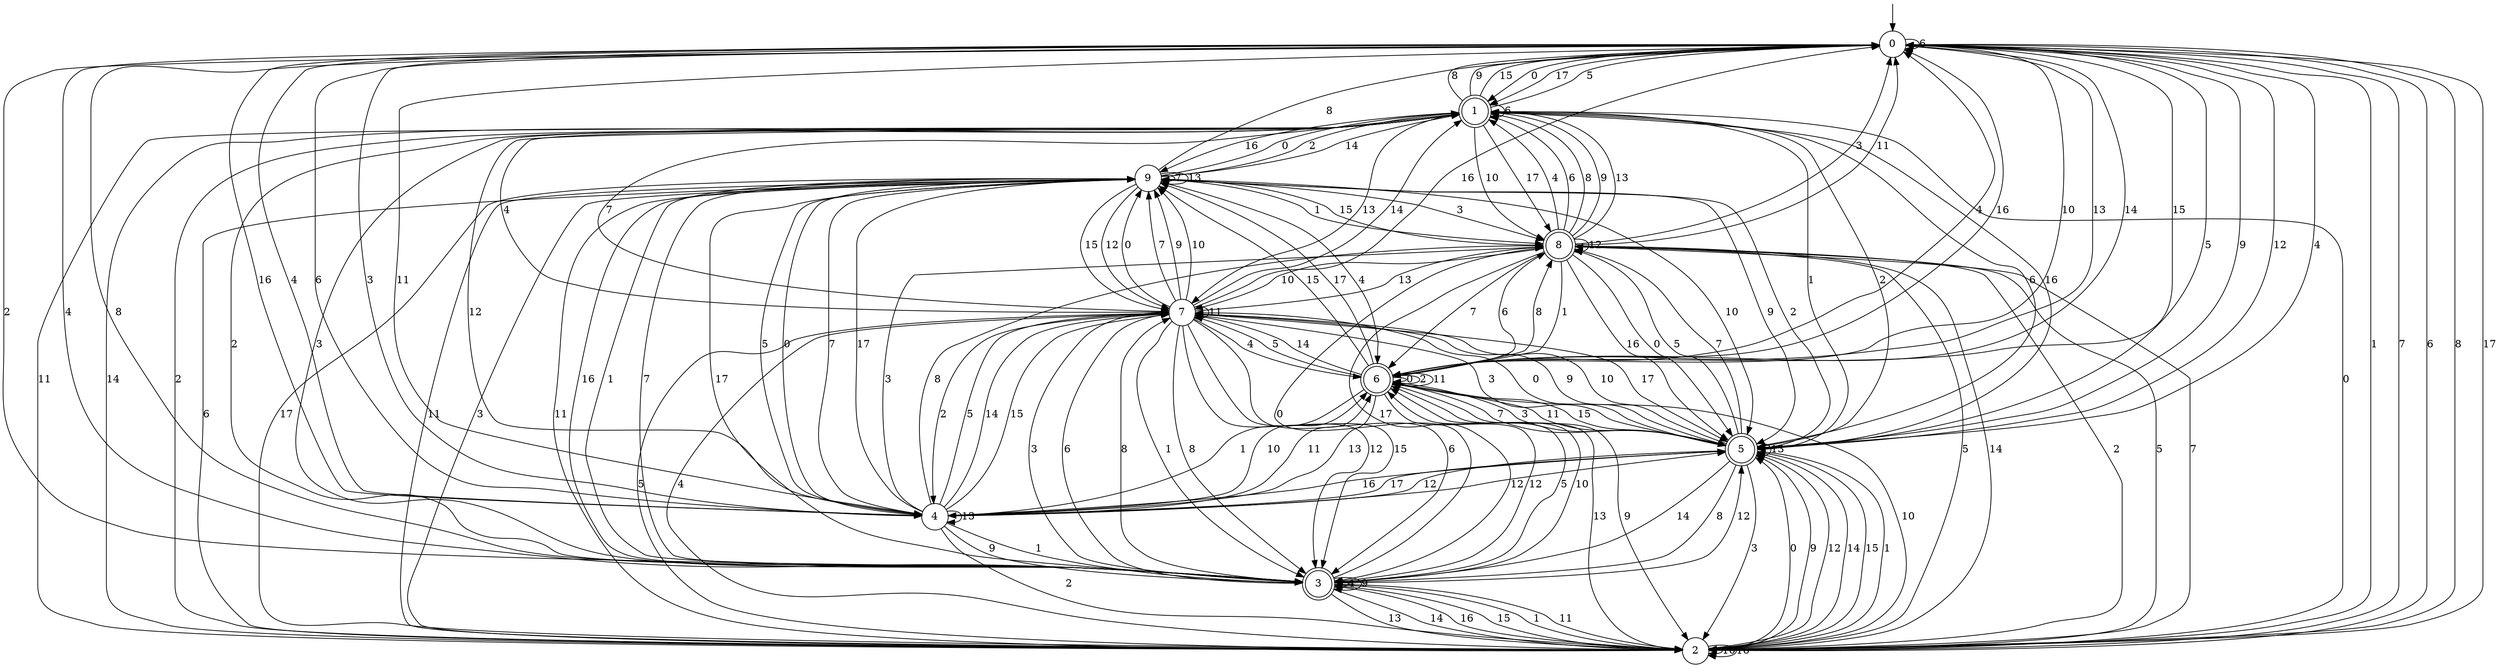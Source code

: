 digraph g {

	s0 [shape="circle" label="0"];
	s1 [shape="doublecircle" label="1"];
	s2 [shape="circle" label="2"];
	s3 [shape="doublecircle" label="3"];
	s4 [shape="circle" label="4"];
	s5 [shape="doublecircle" label="5"];
	s6 [shape="doublecircle" label="6"];
	s7 [shape="circle" label="7"];
	s8 [shape="doublecircle" label="8"];
	s9 [shape="circle" label="9"];
	s0 -> s1 [label="0"];
	s0 -> s2 [label="1"];
	s0 -> s3 [label="2"];
	s0 -> s4 [label="3"];
	s0 -> s3 [label="4"];
	s0 -> s5 [label="5"];
	s0 -> s0 [label="6"];
	s0 -> s2 [label="7"];
	s0 -> s3 [label="8"];
	s0 -> s5 [label="9"];
	s0 -> s6 [label="10"];
	s0 -> s4 [label="11"];
	s0 -> s5 [label="12"];
	s0 -> s6 [label="13"];
	s0 -> s6 [label="14"];
	s0 -> s6 [label="15"];
	s0 -> s4 [label="16"];
	s0 -> s1 [label="17"];
	s1 -> s2 [label="0"];
	s1 -> s5 [label="1"];
	s1 -> s5 [label="2"];
	s1 -> s3 [label="3"];
	s1 -> s7 [label="4"];
	s1 -> s0 [label="5"];
	s1 -> s1 [label="6"];
	s1 -> s7 [label="7"];
	s1 -> s0 [label="8"];
	s1 -> s0 [label="9"];
	s1 -> s8 [label="10"];
	s1 -> s2 [label="11"];
	s1 -> s4 [label="12"];
	s1 -> s7 [label="13"];
	s1 -> s2 [label="14"];
	s1 -> s0 [label="15"];
	s1 -> s9 [label="16"];
	s1 -> s8 [label="17"];
	s2 -> s5 [label="0"];
	s2 -> s3 [label="1"];
	s2 -> s1 [label="2"];
	s2 -> s9 [label="3"];
	s2 -> s7 [label="4"];
	s2 -> s8 [label="5"];
	s2 -> s0 [label="6"];
	s2 -> s8 [label="7"];
	s2 -> s0 [label="8"];
	s2 -> s5 [label="9"];
	s2 -> s2 [label="10"];
	s2 -> s9 [label="11"];
	s2 -> s5 [label="12"];
	s2 -> s6 [label="13"];
	s2 -> s5 [label="14"];
	s2 -> s5 [label="15"];
	s2 -> s2 [label="16"];
	s2 -> s0 [label="17"];
	s3 -> s8 [label="0"];
	s3 -> s9 [label="1"];
	s3 -> s1 [label="2"];
	s3 -> s7 [label="3"];
	s3 -> s3 [label="4"];
	s3 -> s6 [label="5"];
	s3 -> s7 [label="6"];
	s3 -> s9 [label="7"];
	s3 -> s7 [label="8"];
	s3 -> s3 [label="9"];
	s3 -> s6 [label="10"];
	s3 -> s2 [label="11"];
	s3 -> s5 [label="12"];
	s3 -> s2 [label="13"];
	s3 -> s2 [label="14"];
	s3 -> s2 [label="15"];
	s3 -> s2 [label="16"];
	s3 -> s9 [label="17"];
	s4 -> s9 [label="0"];
	s4 -> s3 [label="1"];
	s4 -> s2 [label="2"];
	s4 -> s8 [label="3"];
	s4 -> s0 [label="4"];
	s4 -> s7 [label="5"];
	s4 -> s0 [label="6"];
	s4 -> s9 [label="7"];
	s4 -> s8 [label="8"];
	s4 -> s3 [label="9"];
	s4 -> s6 [label="10"];
	s4 -> s6 [label="11"];
	s4 -> s5 [label="12"];
	s4 -> s4 [label="13"];
	s4 -> s7 [label="14"];
	s4 -> s7 [label="15"];
	s4 -> s5 [label="16"];
	s4 -> s9 [label="17"];
	s5 -> s7 [label="0"];
	s5 -> s2 [label="1"];
	s5 -> s9 [label="2"];
	s5 -> s2 [label="3"];
	s5 -> s0 [label="4"];
	s5 -> s8 [label="5"];
	s5 -> s1 [label="6"];
	s5 -> s8 [label="7"];
	s5 -> s3 [label="8"];
	s5 -> s7 [label="9"];
	s5 -> s7 [label="10"];
	s5 -> s6 [label="11"];
	s5 -> s4 [label="12"];
	s5 -> s5 [label="13"];
	s5 -> s3 [label="14"];
	s5 -> s6 [label="15"];
	s5 -> s1 [label="16"];
	s5 -> s4 [label="17"];
	s6 -> s6 [label="0"];
	s6 -> s4 [label="1"];
	s6 -> s6 [label="2"];
	s6 -> s5 [label="3"];
	s6 -> s0 [label="4"];
	s6 -> s7 [label="5"];
	s6 -> s8 [label="6"];
	s6 -> s5 [label="7"];
	s6 -> s8 [label="8"];
	s6 -> s2 [label="9"];
	s6 -> s2 [label="10"];
	s6 -> s6 [label="11"];
	s6 -> s3 [label="12"];
	s6 -> s4 [label="13"];
	s6 -> s7 [label="14"];
	s6 -> s9 [label="15"];
	s6 -> s0 [label="16"];
	s6 -> s9 [label="17"];
	s7 -> s9 [label="0"];
	s7 -> s3 [label="1"];
	s7 -> s4 [label="2"];
	s7 -> s5 [label="3"];
	s7 -> s6 [label="4"];
	s7 -> s2 [label="5"];
	s7 -> s3 [label="6"];
	s7 -> s9 [label="7"];
	s7 -> s3 [label="8"];
	s7 -> s9 [label="9"];
	s7 -> s9 [label="10"];
	s7 -> s7 [label="11"];
	s7 -> s3 [label="12"];
	s7 -> s8 [label="13"];
	s7 -> s1 [label="14"];
	s7 -> s3 [label="15"];
	s7 -> s0 [label="16"];
	s7 -> s5 [label="17"];
	s8 -> s5 [label="0"];
	s8 -> s6 [label="1"];
	s8 -> s2 [label="2"];
	s8 -> s0 [label="3"];
	s8 -> s1 [label="4"];
	s8 -> s2 [label="5"];
	s8 -> s1 [label="6"];
	s8 -> s6 [label="7"];
	s8 -> s1 [label="8"];
	s8 -> s1 [label="9"];
	s8 -> s7 [label="10"];
	s8 -> s0 [label="11"];
	s8 -> s8 [label="12"];
	s8 -> s1 [label="13"];
	s8 -> s2 [label="14"];
	s8 -> s9 [label="15"];
	s8 -> s5 [label="16"];
	s8 -> s3 [label="17"];
	s9 -> s1 [label="0"];
	s9 -> s8 [label="1"];
	s9 -> s1 [label="2"];
	s9 -> s8 [label="3"];
	s9 -> s6 [label="4"];
	s9 -> s4 [label="5"];
	s9 -> s2 [label="6"];
	s9 -> s9 [label="7"];
	s9 -> s0 [label="8"];
	s9 -> s5 [label="9"];
	s9 -> s5 [label="10"];
	s9 -> s2 [label="11"];
	s9 -> s7 [label="12"];
	s9 -> s9 [label="13"];
	s9 -> s1 [label="14"];
	s9 -> s7 [label="15"];
	s9 -> s3 [label="16"];
	s9 -> s2 [label="17"];

__start0 [label="" shape="none" width="0" height="0"];
__start0 -> s0;

}
